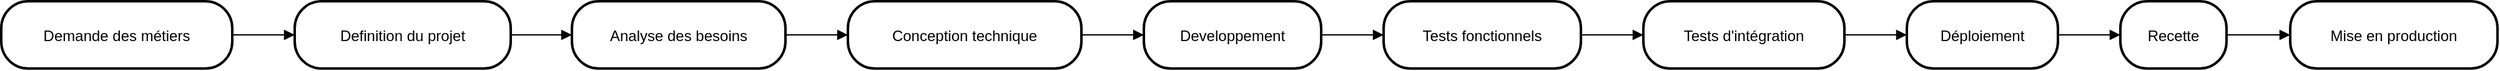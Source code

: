 <mxfile version="26.0.4">
  <diagram name="Page-1" id="YXWhSsT3XU6kXdiax3LF">
    <mxGraphModel>
      <root>
        <mxCell id="0" />
        <mxCell id="1" parent="0" />
        <mxCell id="2" value="Demande des métiers" style="rounded=1;arcSize=40;strokeWidth=2" vertex="1" parent="1">
          <mxGeometry x="8" y="8" width="185" height="54" as="geometry" />
        </mxCell>
        <mxCell id="3" value="Definition du projet" style="rounded=1;arcSize=40;strokeWidth=2" vertex="1" parent="1">
          <mxGeometry x="243" y="8" width="173" height="54" as="geometry" />
        </mxCell>
        <mxCell id="4" value="Analyse des besoins" style="rounded=1;arcSize=40;strokeWidth=2" vertex="1" parent="1">
          <mxGeometry x="465" y="8" width="171" height="54" as="geometry" />
        </mxCell>
        <mxCell id="5" value="Conception technique" style="rounded=1;arcSize=40;strokeWidth=2" vertex="1" parent="1">
          <mxGeometry x="686" y="8" width="187" height="54" as="geometry" />
        </mxCell>
        <mxCell id="6" value="Developpement" style="rounded=1;arcSize=40;strokeWidth=2" vertex="1" parent="1">
          <mxGeometry x="923" y="8" width="142" height="54" as="geometry" />
        </mxCell>
        <mxCell id="7" value="Tests fonctionnels" style="rounded=1;arcSize=40;strokeWidth=2" vertex="1" parent="1">
          <mxGeometry x="1115" y="8" width="158" height="54" as="geometry" />
        </mxCell>
        <mxCell id="8" value="Tests d&#39;intégration" style="rounded=1;arcSize=40;strokeWidth=2" vertex="1" parent="1">
          <mxGeometry x="1323" y="8" width="161" height="54" as="geometry" />
        </mxCell>
        <mxCell id="9" value="Déploiement" style="rounded=1;arcSize=40;strokeWidth=2" vertex="1" parent="1">
          <mxGeometry x="1534" y="8" width="121" height="54" as="geometry" />
        </mxCell>
        <mxCell id="10" value="Recette" style="rounded=1;arcSize=40;strokeWidth=2" vertex="1" parent="1">
          <mxGeometry x="1705" y="8" width="85" height="54" as="geometry" />
        </mxCell>
        <mxCell id="11" value="Mise en production" style="rounded=1;arcSize=40;strokeWidth=2" vertex="1" parent="1">
          <mxGeometry x="1841" y="8" width="166" height="54" as="geometry" />
        </mxCell>
        <mxCell id="12" value="" style="curved=1;startArrow=none;endArrow=block;exitX=1;exitY=0.5;entryX=0;entryY=0.5;" edge="1" parent="1" source="2" target="3">
          <mxGeometry relative="1" as="geometry">
            <Array as="points" />
          </mxGeometry>
        </mxCell>
        <mxCell id="13" value="" style="curved=1;startArrow=none;endArrow=block;exitX=1;exitY=0.5;entryX=0;entryY=0.5;" edge="1" parent="1" source="3" target="4">
          <mxGeometry relative="1" as="geometry">
            <Array as="points" />
          </mxGeometry>
        </mxCell>
        <mxCell id="14" value="" style="curved=1;startArrow=none;endArrow=block;exitX=1;exitY=0.5;entryX=0;entryY=0.5;" edge="1" parent="1" source="4" target="5">
          <mxGeometry relative="1" as="geometry">
            <Array as="points" />
          </mxGeometry>
        </mxCell>
        <mxCell id="15" value="" style="curved=1;startArrow=none;endArrow=block;exitX=1;exitY=0.5;entryX=0;entryY=0.5;" edge="1" parent="1" source="5" target="6">
          <mxGeometry relative="1" as="geometry">
            <Array as="points" />
          </mxGeometry>
        </mxCell>
        <mxCell id="16" value="" style="curved=1;startArrow=none;endArrow=block;exitX=1;exitY=0.5;entryX=0;entryY=0.5;" edge="1" parent="1" source="6" target="7">
          <mxGeometry relative="1" as="geometry">
            <Array as="points" />
          </mxGeometry>
        </mxCell>
        <mxCell id="17" value="" style="curved=1;startArrow=none;endArrow=block;exitX=1;exitY=0.5;entryX=0;entryY=0.5;" edge="1" parent="1" source="7" target="8">
          <mxGeometry relative="1" as="geometry">
            <Array as="points" />
          </mxGeometry>
        </mxCell>
        <mxCell id="18" value="" style="curved=1;startArrow=none;endArrow=block;exitX=1;exitY=0.5;entryX=0;entryY=0.5;" edge="1" parent="1" source="8" target="9">
          <mxGeometry relative="1" as="geometry">
            <Array as="points" />
          </mxGeometry>
        </mxCell>
        <mxCell id="19" value="" style="curved=1;startArrow=none;endArrow=block;exitX=1;exitY=0.5;entryX=0;entryY=0.5;" edge="1" parent="1" source="9" target="10">
          <mxGeometry relative="1" as="geometry">
            <Array as="points" />
          </mxGeometry>
        </mxCell>
        <mxCell id="20" value="" style="curved=1;startArrow=none;endArrow=block;exitX=1.01;exitY=0.5;entryX=0;entryY=0.5;" edge="1" parent="1" source="10" target="11">
          <mxGeometry relative="1" as="geometry">
            <Array as="points" />
          </mxGeometry>
        </mxCell>
      </root>
    </mxGraphModel>
  </diagram>
</mxfile>
